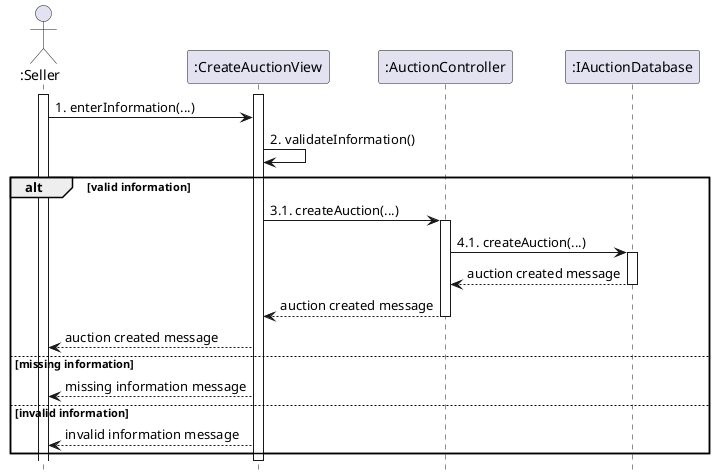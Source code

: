 @startuml create_auction
hide footbox
actor ":Seller" as seller
participant ":CreateAuctionView" as view
participant ":AuctionController" as controller
participant ":IAuctionDatabase" as auction

autonumber 1 1 "0."

activate view
activate seller
  seller -> view: enterInformation(...)
  view -> view: validateInformation()
autonumber stop
  alt valid information
    view -> controller ++: 3.1. createAuction(...)
    controller -> auction ++: 4.1. createAuction(...)
    auction --> controller --: auction created message
    controller --> view --: auction created message
    view --> seller: auction created message


else missing information
    view --> seller: missing information message
else invalid information
  view --> seller: invalid information message
end
deactivate view


@enduml